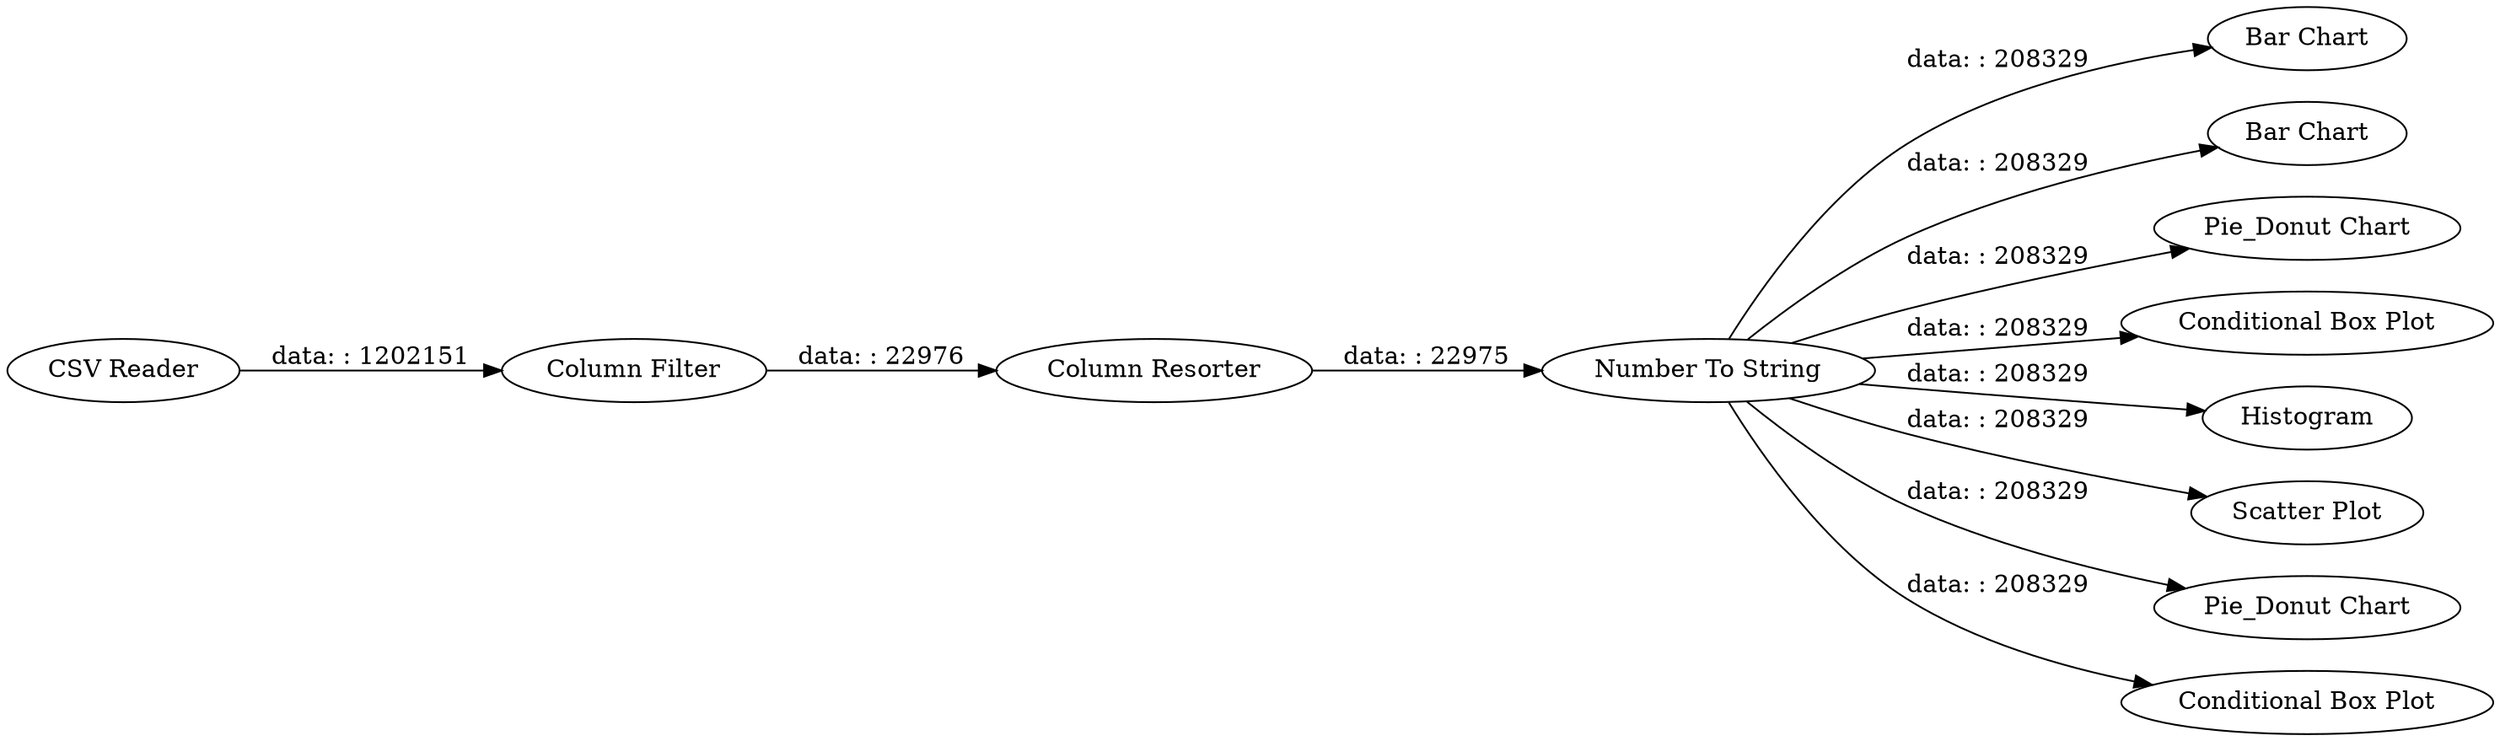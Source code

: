 digraph {
	"-7122845162499003617_8" [label="Bar Chart"]
	"-7122845162499003617_1" [label="CSV Reader"]
	"-7122845162499003617_9" [label="Bar Chart"]
	"-7122845162499003617_7" [label="Pie_Donut Chart"]
	"-7122845162499003617_13" [label="Conditional Box Plot"]
	"-7122845162499003617_12" [label=Histogram]
	"-7122845162499003617_3" [label="Column Filter"]
	"-7122845162499003617_5" [label="Number To String"]
	"-7122845162499003617_10" [label="Scatter Plot"]
	"-7122845162499003617_2" [label="Column Resorter"]
	"-7122845162499003617_6" [label="Pie_Donut Chart"]
	"-7122845162499003617_14" [label="Conditional Box Plot"]
	"-7122845162499003617_5" -> "-7122845162499003617_13" [label="data: : 208329"]
	"-7122845162499003617_5" -> "-7122845162499003617_12" [label="data: : 208329"]
	"-7122845162499003617_5" -> "-7122845162499003617_7" [label="data: : 208329"]
	"-7122845162499003617_3" -> "-7122845162499003617_2" [label="data: : 22976"]
	"-7122845162499003617_5" -> "-7122845162499003617_6" [label="data: : 208329"]
	"-7122845162499003617_5" -> "-7122845162499003617_14" [label="data: : 208329"]
	"-7122845162499003617_2" -> "-7122845162499003617_5" [label="data: : 22975"]
	"-7122845162499003617_5" -> "-7122845162499003617_9" [label="data: : 208329"]
	"-7122845162499003617_5" -> "-7122845162499003617_10" [label="data: : 208329"]
	"-7122845162499003617_1" -> "-7122845162499003617_3" [label="data: : 1202151"]
	"-7122845162499003617_5" -> "-7122845162499003617_8" [label="data: : 208329"]
	rankdir=LR
}
